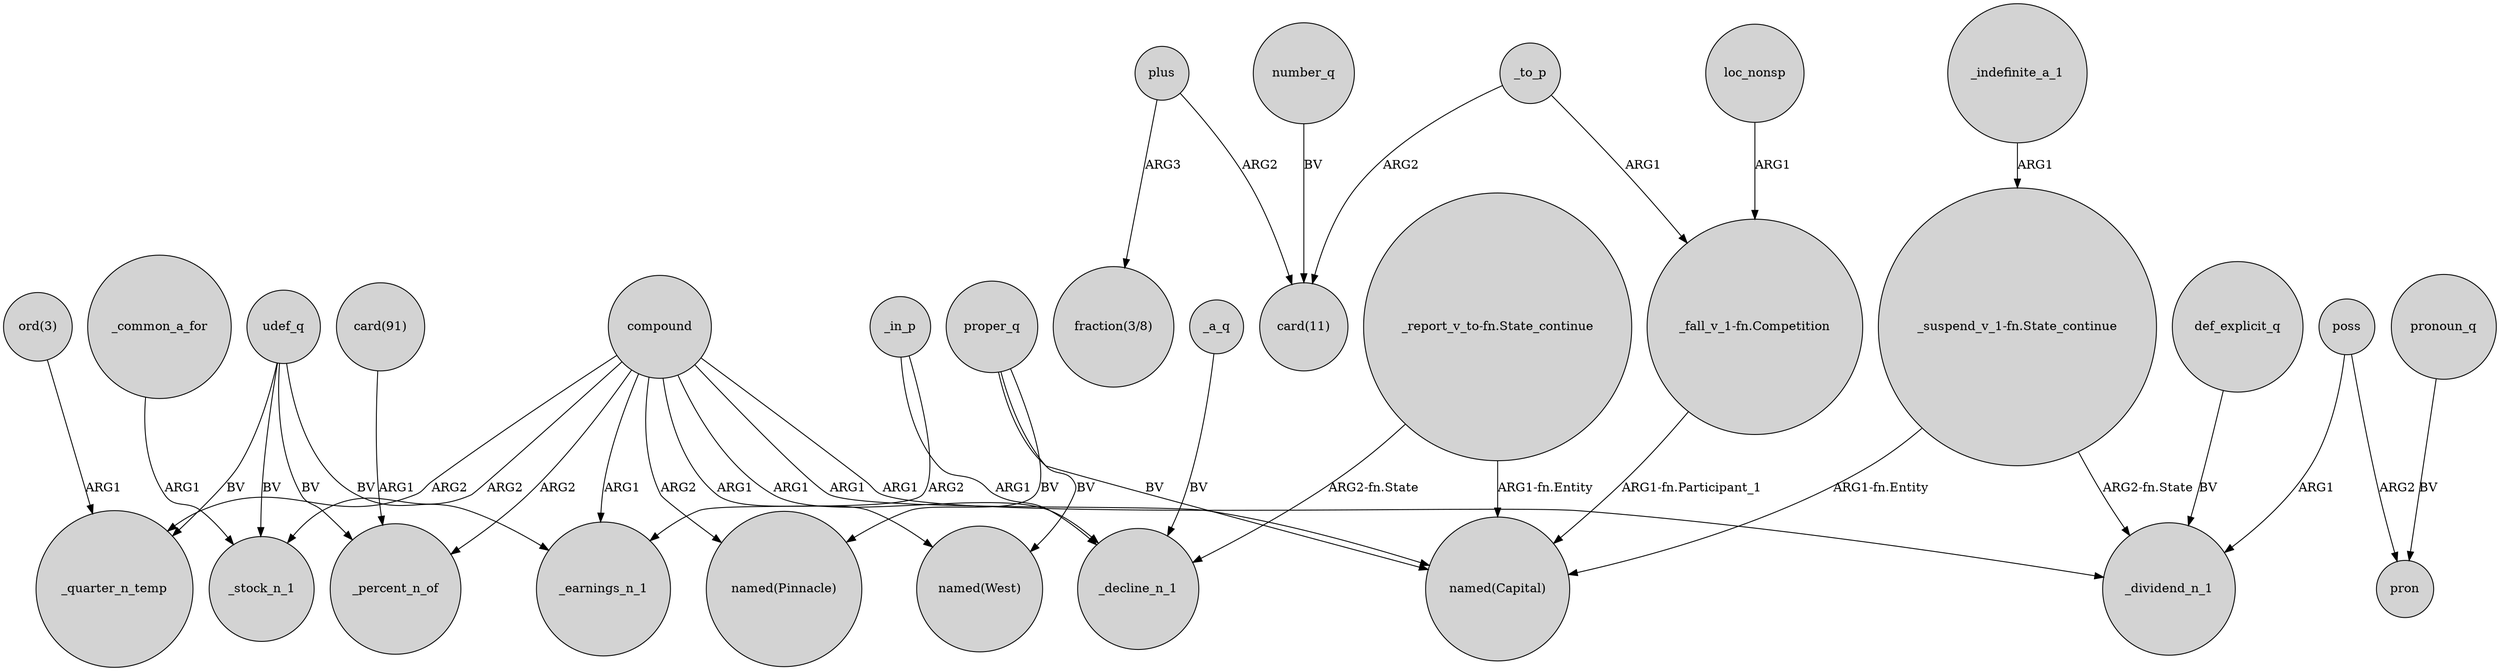 digraph {
	node [shape=circle style=filled]
	"_suspend_v_1-fn.State_continue" -> _dividend_n_1 [label="ARG2-fn.State"]
	compound -> _dividend_n_1 [label=ARG1]
	_to_p -> "_fall_v_1-fn.Competition" [label=ARG1]
	"ord(3)" -> _quarter_n_temp [label=ARG1]
	_common_a_for -> _stock_n_1 [label=ARG1]
	"_report_v_to-fn.State_continue" -> _decline_n_1 [label="ARG2-fn.State"]
	"card(91)" -> _percent_n_of [label=ARG1]
	proper_q -> "named(Capital)" [label=BV]
	poss -> _dividend_n_1 [label=ARG1]
	loc_nonsp -> "_fall_v_1-fn.Competition" [label=ARG1]
	def_explicit_q -> _dividend_n_1 [label=BV]
	compound -> "named(West)" [label=ARG1]
	_a_q -> _decline_n_1 [label=BV]
	"_fall_v_1-fn.Competition" -> "named(Capital)" [label="ARG1-fn.Participant_1"]
	_in_p -> _decline_n_1 [label=ARG1]
	plus -> "card(11)" [label=ARG2]
	compound -> _decline_n_1 [label=ARG1]
	_in_p -> _earnings_n_1 [label=ARG2]
	_indefinite_a_1 -> "_suspend_v_1-fn.State_continue" [label=ARG1]
	pronoun_q -> pron [label=BV]
	_to_p -> "card(11)" [label=ARG2]
	poss -> pron [label=ARG2]
	udef_q -> _stock_n_1 [label=BV]
	compound -> _quarter_n_temp [label=ARG2]
	udef_q -> _earnings_n_1 [label=BV]
	udef_q -> _percent_n_of [label=BV]
	compound -> _stock_n_1 [label=ARG2]
	compound -> _percent_n_of [label=ARG2]
	plus -> "fraction(3/8)" [label=ARG3]
	proper_q -> "named(West)" [label=BV]
	"_suspend_v_1-fn.State_continue" -> "named(Capital)" [label="ARG1-fn.Entity"]
	udef_q -> _quarter_n_temp [label=BV]
	compound -> "named(Pinnacle)" [label=ARG2]
	compound -> _earnings_n_1 [label=ARG1]
	compound -> "named(Capital)" [label=ARG1]
	number_q -> "card(11)" [label=BV]
	"_report_v_to-fn.State_continue" -> "named(Capital)" [label="ARG1-fn.Entity"]
	proper_q -> "named(Pinnacle)" [label=BV]
}

